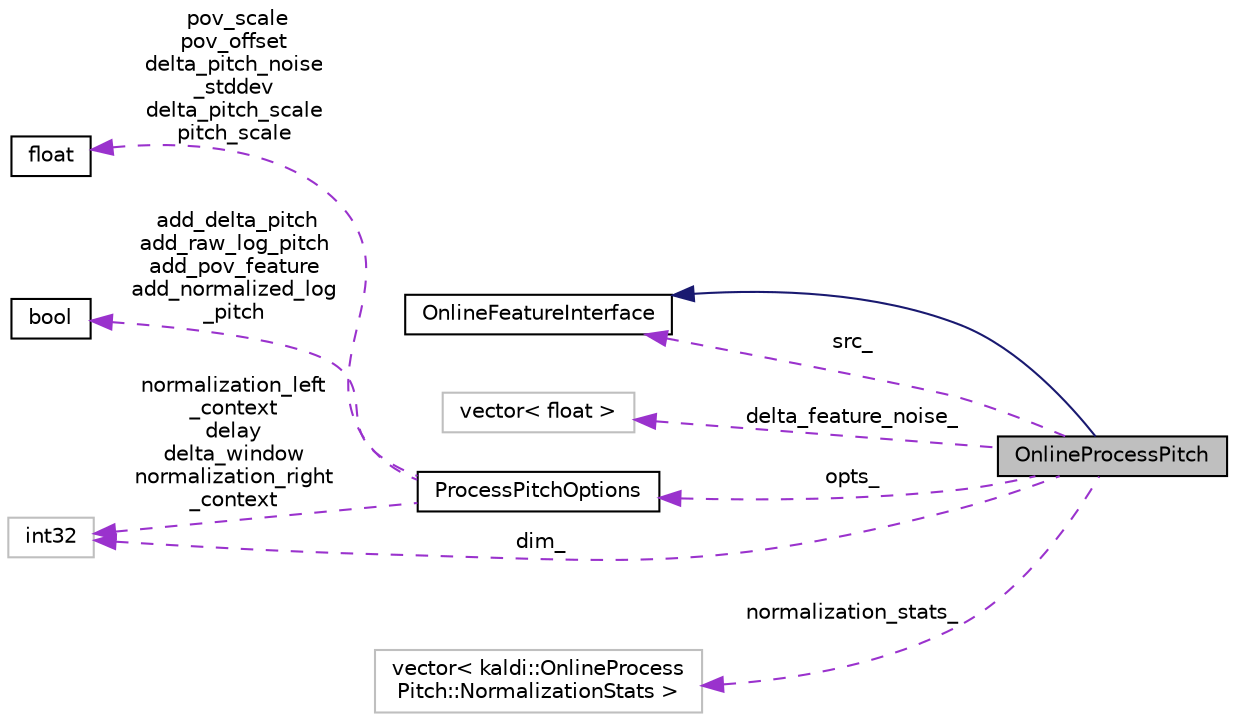 digraph "OnlineProcessPitch"
{
  edge [fontname="Helvetica",fontsize="10",labelfontname="Helvetica",labelfontsize="10"];
  node [fontname="Helvetica",fontsize="10",shape=record];
  rankdir="LR";
  Node2 [label="OnlineProcessPitch",height=0.2,width=0.4,color="black", fillcolor="grey75", style="filled", fontcolor="black"];
  Node3 -> Node2 [dir="back",color="midnightblue",fontsize="10",style="solid",fontname="Helvetica"];
  Node3 [label="OnlineFeatureInterface",height=0.2,width=0.4,color="black", fillcolor="white", style="filled",URL="$classkaldi_1_1OnlineFeatureInterface.html",tooltip="OnlineFeatureInterface is an interface for online feature processing (it is also usable in the offlin..."];
  Node3 -> Node2 [dir="back",color="darkorchid3",fontsize="10",style="dashed",label=" src_" ,fontname="Helvetica"];
  Node4 -> Node2 [dir="back",color="darkorchid3",fontsize="10",style="dashed",label=" delta_feature_noise_" ,fontname="Helvetica"];
  Node4 [label="vector\< float \>",height=0.2,width=0.4,color="grey75", fillcolor="white", style="filled"];
  Node5 -> Node2 [dir="back",color="darkorchid3",fontsize="10",style="dashed",label=" opts_" ,fontname="Helvetica"];
  Node5 [label="ProcessPitchOptions",height=0.2,width=0.4,color="black", fillcolor="white", style="filled",URL="$structkaldi_1_1ProcessPitchOptions.html"];
  Node6 -> Node5 [dir="back",color="darkorchid3",fontsize="10",style="dashed",label=" pov_scale\npov_offset\ndelta_pitch_noise\l_stddev\ndelta_pitch_scale\npitch_scale" ,fontname="Helvetica"];
  Node6 [label="float",height=0.2,width=0.4,color="black", fillcolor="white", style="filled",URL="$classfloat.html"];
  Node7 -> Node5 [dir="back",color="darkorchid3",fontsize="10",style="dashed",label=" add_delta_pitch\nadd_raw_log_pitch\nadd_pov_feature\nadd_normalized_log\l_pitch" ,fontname="Helvetica"];
  Node7 [label="bool",height=0.2,width=0.4,color="black", fillcolor="white", style="filled",URL="$classbool.html"];
  Node8 -> Node5 [dir="back",color="darkorchid3",fontsize="10",style="dashed",label=" normalization_left\l_context\ndelay\ndelta_window\nnormalization_right\l_context" ,fontname="Helvetica"];
  Node8 [label="int32",height=0.2,width=0.4,color="grey75", fillcolor="white", style="filled"];
  Node9 -> Node2 [dir="back",color="darkorchid3",fontsize="10",style="dashed",label=" normalization_stats_" ,fontname="Helvetica"];
  Node9 [label="vector\< kaldi::OnlineProcess\lPitch::NormalizationStats \>",height=0.2,width=0.4,color="grey75", fillcolor="white", style="filled"];
  Node8 -> Node2 [dir="back",color="darkorchid3",fontsize="10",style="dashed",label=" dim_" ,fontname="Helvetica"];
}
